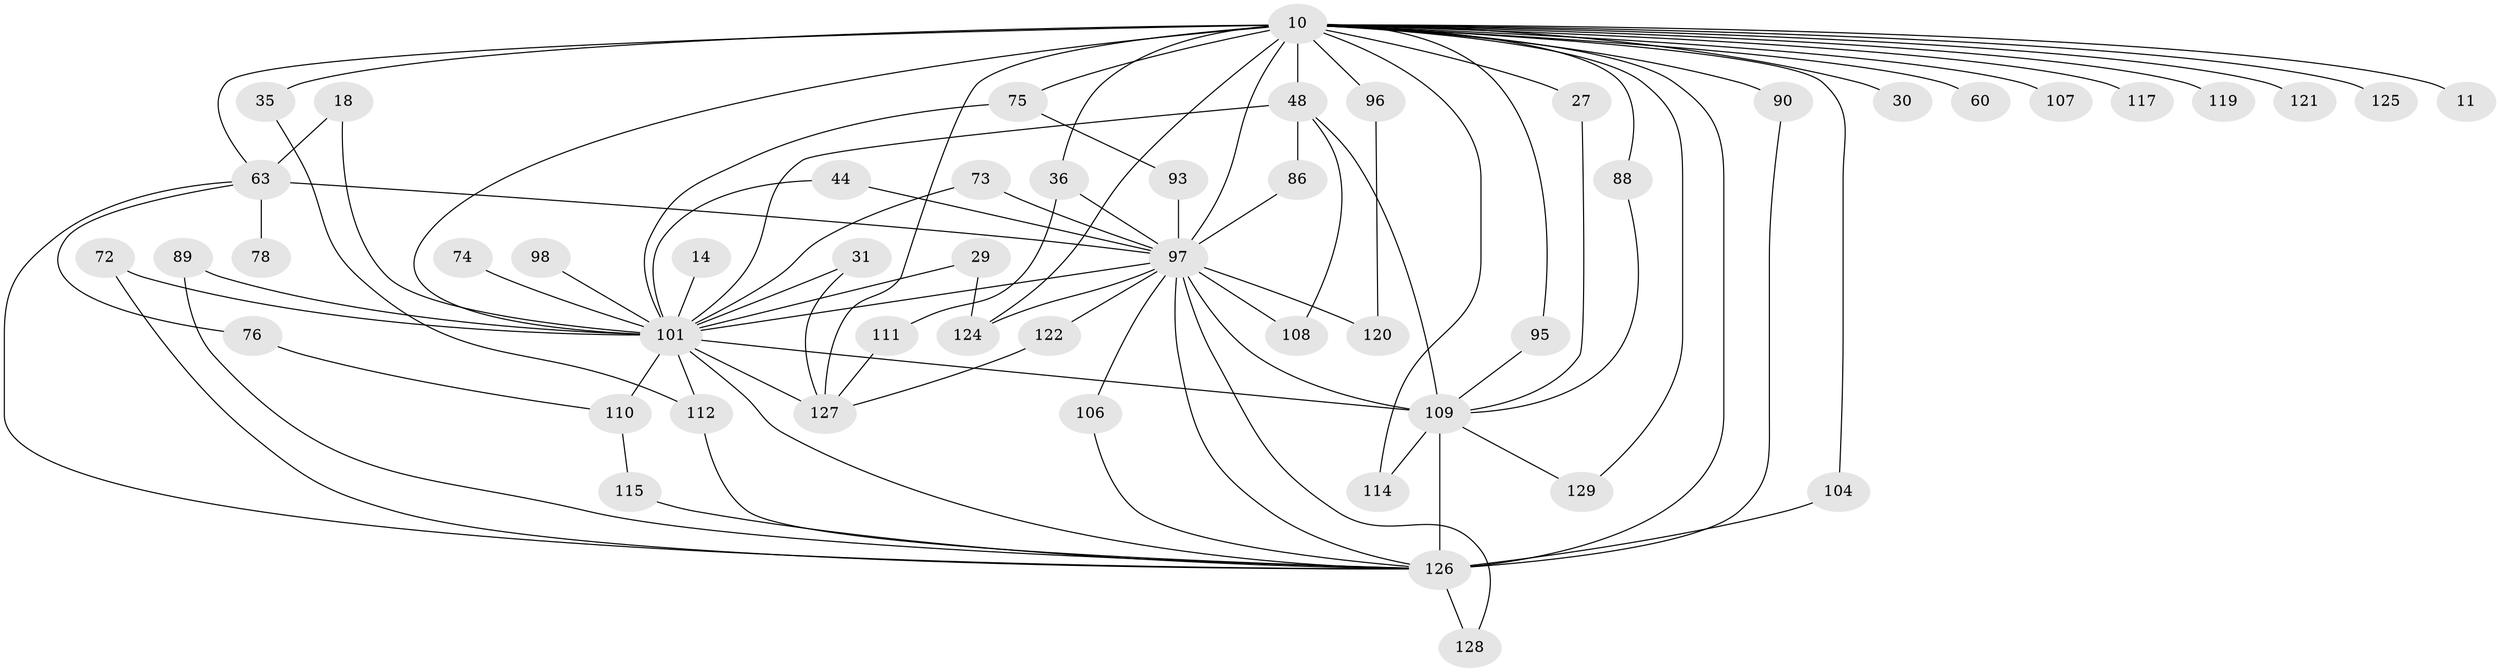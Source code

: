 // original degree distribution, {22: 0.007751937984496124, 21: 0.015503875968992248, 17: 0.007751937984496124, 39: 0.007751937984496124, 31: 0.007751937984496124, 25: 0.007751937984496124, 15: 0.007751937984496124, 24: 0.007751937984496124, 27: 0.007751937984496124, 2: 0.6046511627906976, 7: 0.031007751937984496, 6: 0.023255813953488372, 4: 0.08527131782945736, 3: 0.15503875968992248, 8: 0.007751937984496124, 5: 0.015503875968992248}
// Generated by graph-tools (version 1.1) at 2025/47/03/04/25 21:47:21]
// undirected, 51 vertices, 89 edges
graph export_dot {
graph [start="1"]
  node [color=gray90,style=filled];
  10 [super="+9+6"];
  11;
  14;
  18;
  27;
  29;
  30;
  31;
  35 [super="+24"];
  36 [super="+22"];
  44;
  48 [super="+37+41"];
  60;
  63 [super="+20+12+58"];
  72;
  73;
  74;
  75 [super="+42+54+50"];
  76;
  78;
  86;
  88;
  89;
  90 [super="+40"];
  93;
  95;
  96;
  97 [super="+47+71+57+91"];
  98;
  101 [super="+66"];
  104;
  106;
  107;
  108;
  109 [super="+102"];
  110 [super="+64+34"];
  111;
  112 [super="+94"];
  114 [super="+79"];
  115;
  117;
  119;
  120;
  121;
  122;
  124 [super="+56+103"];
  125;
  126 [super="+116+100+123"];
  127 [super="+87+105"];
  128;
  129;
  10 -- 30 [weight=2];
  10 -- 75 [weight=4];
  10 -- 107 [weight=2];
  10 -- 121 [weight=2];
  10 -- 125 [weight=2];
  10 -- 127 [weight=7];
  10 -- 11 [weight=2];
  10 -- 96 [weight=2];
  10 -- 124 [weight=2];
  10 -- 117 [weight=2];
  10 -- 126 [weight=21];
  10 -- 60 [weight=2];
  10 -- 35 [weight=3];
  10 -- 114;
  10 -- 36 [weight=2];
  10 -- 129;
  10 -- 27 [weight=2];
  10 -- 48 [weight=4];
  10 -- 63 [weight=2];
  10 -- 88;
  10 -- 90 [weight=2];
  10 -- 95;
  10 -- 97 [weight=15];
  10 -- 101 [weight=13];
  10 -- 104;
  10 -- 119 [weight=2];
  14 -- 101 [weight=2];
  18 -- 63;
  18 -- 101;
  27 -- 109;
  29 -- 124;
  29 -- 101 [weight=2];
  31 -- 127;
  31 -- 101;
  35 -- 112;
  36 -- 111;
  36 -- 97 [weight=2];
  44 -- 101;
  44 -- 97;
  48 -- 86;
  48 -- 108;
  48 -- 109;
  48 -- 101;
  63 -- 76;
  63 -- 78 [weight=2];
  63 -- 126;
  63 -- 97 [weight=3];
  72 -- 126;
  72 -- 101;
  73 -- 101;
  73 -- 97;
  74 -- 101 [weight=2];
  75 -- 93;
  75 -- 101 [weight=2];
  76 -- 110;
  86 -- 97;
  88 -- 109;
  89 -- 126;
  89 -- 101;
  90 -- 126;
  93 -- 97;
  95 -- 109;
  96 -- 120;
  97 -- 101 [weight=6];
  97 -- 126 [weight=7];
  97 -- 128;
  97 -- 106;
  97 -- 108;
  97 -- 109 [weight=3];
  97 -- 120;
  97 -- 122;
  97 -- 124;
  98 -- 101;
  101 -- 109 [weight=3];
  101 -- 110 [weight=4];
  101 -- 112;
  101 -- 126 [weight=8];
  101 -- 127;
  104 -- 126;
  106 -- 126;
  109 -- 126 [weight=3];
  109 -- 129;
  109 -- 114 [weight=3];
  110 -- 115;
  111 -- 127;
  112 -- 126;
  115 -- 126;
  122 -- 127;
  126 -- 128;
}
